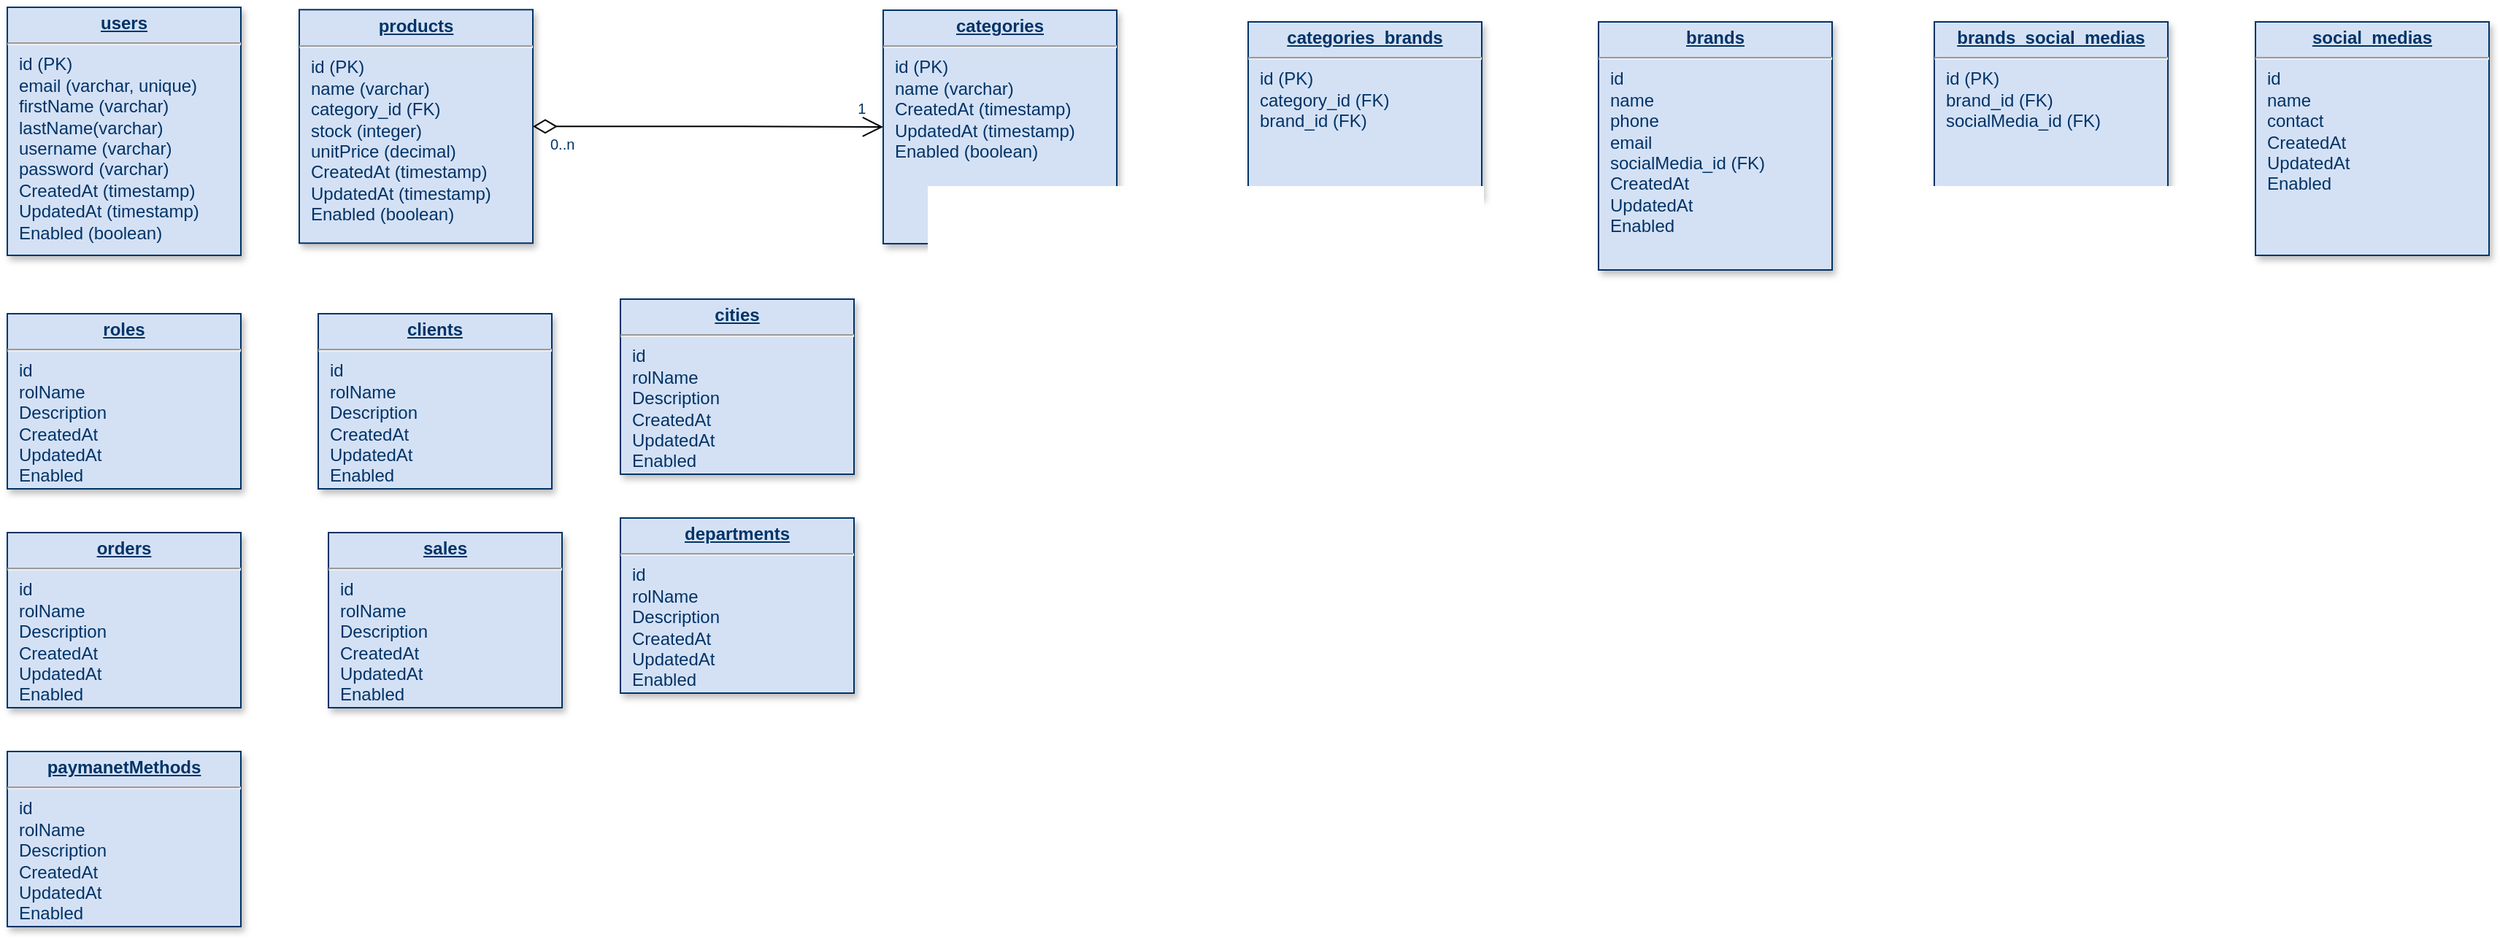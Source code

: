 <mxfile version="13.5.1" type="device" pages="2"><diagram name="Page-1" id="efa7a0a1-bf9b-a30e-e6df-94a7791c09e9"><mxGraphModel dx="1113" dy="691" grid="1" gridSize="10" guides="1" tooltips="1" connect="1" arrows="1" fold="1" page="1" pageScale="1" pageWidth="826" pageHeight="1169" background="#ffffff" math="0" shadow="0"><root><mxCell id="0"/><mxCell id="1" parent="0"/><mxCell id="19" value="&lt;p style=&quot;margin: 0px ; margin-top: 4px ; text-align: center ; text-decoration: underline&quot;&gt;&lt;strong&gt;roles&lt;/strong&gt;&lt;/p&gt;&lt;hr&gt;&lt;p style=&quot;margin: 0px ; margin-left: 8px&quot;&gt;id&lt;br&gt;rolName&lt;/p&gt;&lt;p style=&quot;margin: 0px ; margin-left: 8px&quot;&gt;Description&lt;/p&gt;&lt;p style=&quot;margin: 0px ; margin-left: 8px&quot;&gt;CreatedAt&lt;/p&gt;&lt;p style=&quot;margin: 0px ; margin-left: 8px&quot;&gt;UpdatedAt&lt;/p&gt;&lt;p style=&quot;margin: 0px ; margin-left: 8px&quot;&gt;Enabled&lt;/p&gt;" style="verticalAlign=top;align=left;overflow=fill;fontSize=12;fontFamily=Helvetica;html=1;strokeColor=#003366;shadow=1;fillColor=#D4E1F5;fontColor=#003366" parent="1" vertex="1"><mxGeometry x="40.0" y="230.0" width="160" height="120" as="geometry"/></mxCell><mxCell id="21" value="&lt;p style=&quot;margin: 0px ; margin-top: 4px ; text-align: center ; text-decoration: underline&quot;&gt;&lt;strong&gt;products&lt;/strong&gt;&lt;/p&gt;&lt;hr&gt;&lt;p style=&quot;margin: 0px ; margin-left: 8px&quot;&gt;id (PK)&lt;/p&gt;&lt;p style=&quot;margin: 0px ; margin-left: 8px&quot;&gt;name (varchar)&lt;/p&gt;&lt;p style=&quot;margin: 0px ; margin-left: 8px&quot;&gt;category_id (FK)&lt;/p&gt;&lt;p style=&quot;margin: 0px ; margin-left: 8px&quot;&gt;stock (integer)&lt;/p&gt;&lt;p style=&quot;margin: 0px ; margin-left: 8px&quot;&gt;unitPrice (decimal)&lt;/p&gt;&lt;p style=&quot;margin: 0px ; margin-left: 8px&quot;&gt;CreatedAt (timestamp)&lt;/p&gt;&lt;p style=&quot;margin: 0px ; margin-left: 8px&quot;&gt;UpdatedAt (timestamp)&lt;/p&gt;&lt;p style=&quot;margin: 0px ; margin-left: 8px&quot;&gt;Enabled (boolean)&lt;/p&gt;" style="verticalAlign=top;align=left;overflow=fill;fontSize=12;fontFamily=Helvetica;html=1;strokeColor=#003366;shadow=1;fillColor=#D4E1F5;fontColor=#003366" parent="1" vertex="1"><mxGeometry x="240.0" y="21.64" width="160" height="160" as="geometry"/></mxCell><mxCell id="25" value="&lt;p style=&quot;margin: 0px ; margin-top: 4px ; text-align: center ; text-decoration: underline&quot;&gt;&lt;b&gt;users&lt;/b&gt;&lt;/p&gt;&lt;hr&gt;&lt;p style=&quot;margin: 0px ; margin-left: 8px&quot;&gt;id (PK)&lt;/p&gt;&lt;p style=&quot;margin: 0px ; margin-left: 8px&quot;&gt;email (varchar, unique)&lt;/p&gt;&lt;p style=&quot;margin: 0px ; margin-left: 8px&quot;&gt;firstName (varchar)&lt;/p&gt;&lt;p style=&quot;margin: 0px ; margin-left: 8px&quot;&gt;lastName(varchar)&lt;/p&gt;&lt;p style=&quot;margin: 0px ; margin-left: 8px&quot;&gt;username (varchar)&lt;/p&gt;&lt;p style=&quot;margin: 0px ; margin-left: 8px&quot;&gt;password (varchar)&lt;/p&gt;&lt;p style=&quot;margin: 0px ; margin-left: 8px&quot;&gt;CreatedAt (timestamp)&lt;/p&gt;&lt;p style=&quot;margin: 0px ; margin-left: 8px&quot;&gt;UpdatedAt (timestamp)&lt;/p&gt;&lt;p style=&quot;margin: 0px ; margin-left: 8px&quot;&gt;Enabled (boolean)&lt;/p&gt;" style="verticalAlign=top;align=left;overflow=fill;fontSize=12;fontFamily=Helvetica;html=1;strokeColor=#003366;shadow=1;fillColor=#D4E1F5;fontColor=#003366" parent="1" vertex="1"><mxGeometry x="40" y="20" width="160" height="170" as="geometry"/></mxCell><mxCell id="h_DchYn6iURT7bqpivxC-114" value="&lt;p style=&quot;margin: 0px ; margin-top: 4px ; text-align: center ; text-decoration: underline&quot;&gt;&lt;b&gt;categories&lt;/b&gt;&lt;/p&gt;&lt;hr&gt;&lt;p style=&quot;margin: 0px ; margin-left: 8px&quot;&gt;id (PK)&lt;/p&gt;&lt;p style=&quot;margin: 0px ; margin-left: 8px&quot;&gt;name (varchar)&lt;/p&gt;&lt;p style=&quot;margin: 0px ; margin-left: 8px&quot;&gt;CreatedAt (timestamp)&lt;/p&gt;&lt;p style=&quot;margin: 0px ; margin-left: 8px&quot;&gt;UpdatedAt (timestamp)&lt;/p&gt;&lt;p style=&quot;margin: 0px ; margin-left: 8px&quot;&gt;Enabled (boolean)&lt;/p&gt;" style="verticalAlign=top;align=left;overflow=fill;fontSize=12;fontFamily=Helvetica;html=1;strokeColor=#003366;shadow=1;fillColor=#D4E1F5;fontColor=#003366" vertex="1" parent="1"><mxGeometry x="640" y="22.0" width="160" height="160" as="geometry"/></mxCell><mxCell id="h_DchYn6iURT7bqpivxC-115" value="&lt;p style=&quot;margin: 0px ; margin-top: 4px ; text-align: center ; text-decoration: underline&quot;&gt;&lt;strong&gt;clients&lt;/strong&gt;&lt;/p&gt;&lt;hr&gt;&lt;p style=&quot;margin: 0px ; margin-left: 8px&quot;&gt;id&lt;br&gt;rolName&lt;/p&gt;&lt;p style=&quot;margin: 0px ; margin-left: 8px&quot;&gt;Description&lt;/p&gt;&lt;p style=&quot;margin: 0px ; margin-left: 8px&quot;&gt;CreatedAt&lt;/p&gt;&lt;p style=&quot;margin: 0px ; margin-left: 8px&quot;&gt;UpdatedAt&lt;/p&gt;&lt;p style=&quot;margin: 0px ; margin-left: 8px&quot;&gt;Enabled&lt;/p&gt;" style="verticalAlign=top;align=left;overflow=fill;fontSize=12;fontFamily=Helvetica;html=1;strokeColor=#003366;shadow=1;fillColor=#D4E1F5;fontColor=#003366" vertex="1" parent="1"><mxGeometry x="253.0" y="230.0" width="160" height="120" as="geometry"/></mxCell><mxCell id="h_DchYn6iURT7bqpivxC-116" value="&lt;p style=&quot;margin: 0px ; margin-top: 4px ; text-align: center ; text-decoration: underline&quot;&gt;&lt;strong&gt;cities&lt;/strong&gt;&lt;/p&gt;&lt;hr&gt;&lt;p style=&quot;margin: 0px ; margin-left: 8px&quot;&gt;id&lt;br&gt;rolName&lt;/p&gt;&lt;p style=&quot;margin: 0px ; margin-left: 8px&quot;&gt;Description&lt;/p&gt;&lt;p style=&quot;margin: 0px ; margin-left: 8px&quot;&gt;CreatedAt&lt;/p&gt;&lt;p style=&quot;margin: 0px ; margin-left: 8px&quot;&gt;UpdatedAt&lt;/p&gt;&lt;p style=&quot;margin: 0px ; margin-left: 8px&quot;&gt;Enabled&lt;/p&gt;" style="verticalAlign=top;align=left;overflow=fill;fontSize=12;fontFamily=Helvetica;html=1;strokeColor=#003366;shadow=1;fillColor=#D4E1F5;fontColor=#003366" vertex="1" parent="1"><mxGeometry x="460.0" y="220.0" width="160" height="120" as="geometry"/></mxCell><mxCell id="h_DchYn6iURT7bqpivxC-117" value="&lt;p style=&quot;margin: 0px ; margin-top: 4px ; text-align: center ; text-decoration: underline&quot;&gt;&lt;b&gt;departments&lt;/b&gt;&lt;/p&gt;&lt;hr&gt;&lt;p style=&quot;margin: 0px ; margin-left: 8px&quot;&gt;id&lt;br&gt;rolName&lt;/p&gt;&lt;p style=&quot;margin: 0px ; margin-left: 8px&quot;&gt;Description&lt;/p&gt;&lt;p style=&quot;margin: 0px ; margin-left: 8px&quot;&gt;CreatedAt&lt;/p&gt;&lt;p style=&quot;margin: 0px ; margin-left: 8px&quot;&gt;UpdatedAt&lt;/p&gt;&lt;p style=&quot;margin: 0px ; margin-left: 8px&quot;&gt;Enabled&lt;/p&gt;" style="verticalAlign=top;align=left;overflow=fill;fontSize=12;fontFamily=Helvetica;html=1;strokeColor=#003366;shadow=1;fillColor=#D4E1F5;fontColor=#003366" vertex="1" parent="1"><mxGeometry x="460.0" y="370.0" width="160" height="120" as="geometry"/></mxCell><mxCell id="h_DchYn6iURT7bqpivxC-118" value="&lt;p style=&quot;margin: 0px ; margin-top: 4px ; text-align: center ; text-decoration: underline&quot;&gt;&lt;b&gt;sales&lt;/b&gt;&lt;/p&gt;&lt;hr&gt;&lt;p style=&quot;margin: 0px ; margin-left: 8px&quot;&gt;id&lt;br&gt;rolName&lt;/p&gt;&lt;p style=&quot;margin: 0px ; margin-left: 8px&quot;&gt;Description&lt;/p&gt;&lt;p style=&quot;margin: 0px ; margin-left: 8px&quot;&gt;CreatedAt&lt;/p&gt;&lt;p style=&quot;margin: 0px ; margin-left: 8px&quot;&gt;UpdatedAt&lt;/p&gt;&lt;p style=&quot;margin: 0px ; margin-left: 8px&quot;&gt;Enabled&lt;/p&gt;" style="verticalAlign=top;align=left;overflow=fill;fontSize=12;fontFamily=Helvetica;html=1;strokeColor=#003366;shadow=1;fillColor=#D4E1F5;fontColor=#003366" vertex="1" parent="1"><mxGeometry x="260.0" y="380.0" width="160" height="120" as="geometry"/></mxCell><mxCell id="h_DchYn6iURT7bqpivxC-119" value="&lt;p style=&quot;margin: 0px ; margin-top: 4px ; text-align: center ; text-decoration: underline&quot;&gt;&lt;b&gt;orders&lt;/b&gt;&lt;/p&gt;&lt;hr&gt;&lt;p style=&quot;margin: 0px ; margin-left: 8px&quot;&gt;id&lt;br&gt;rolName&lt;/p&gt;&lt;p style=&quot;margin: 0px ; margin-left: 8px&quot;&gt;Description&lt;/p&gt;&lt;p style=&quot;margin: 0px ; margin-left: 8px&quot;&gt;CreatedAt&lt;/p&gt;&lt;p style=&quot;margin: 0px ; margin-left: 8px&quot;&gt;UpdatedAt&lt;/p&gt;&lt;p style=&quot;margin: 0px ; margin-left: 8px&quot;&gt;Enabled&lt;/p&gt;" style="verticalAlign=top;align=left;overflow=fill;fontSize=12;fontFamily=Helvetica;html=1;strokeColor=#003366;shadow=1;fillColor=#D4E1F5;fontColor=#003366" vertex="1" parent="1"><mxGeometry x="40" y="380" width="160" height="120" as="geometry"/></mxCell><mxCell id="h_DchYn6iURT7bqpivxC-120" value="&lt;p style=&quot;margin: 0px ; margin-top: 4px ; text-align: center ; text-decoration: underline&quot;&gt;&lt;b&gt;paymanetMethods&lt;/b&gt;&lt;/p&gt;&lt;hr&gt;&lt;p style=&quot;margin: 0px ; margin-left: 8px&quot;&gt;id&lt;br&gt;rolName&lt;/p&gt;&lt;p style=&quot;margin: 0px ; margin-left: 8px&quot;&gt;Description&lt;/p&gt;&lt;p style=&quot;margin: 0px ; margin-left: 8px&quot;&gt;CreatedAt&lt;/p&gt;&lt;p style=&quot;margin: 0px ; margin-left: 8px&quot;&gt;UpdatedAt&lt;/p&gt;&lt;p style=&quot;margin: 0px ; margin-left: 8px&quot;&gt;Enabled&lt;/p&gt;" style="verticalAlign=top;align=left;overflow=fill;fontSize=12;fontFamily=Helvetica;html=1;strokeColor=#003366;shadow=1;fillColor=#D4E1F5;fontColor=#003366" vertex="1" parent="1"><mxGeometry x="40.0" y="530.0" width="160" height="120" as="geometry"/></mxCell><mxCell id="h_DchYn6iURT7bqpivxC-121" value="&lt;p style=&quot;margin: 0px ; margin-top: 4px ; text-align: center ; text-decoration: underline&quot;&gt;&lt;b&gt;brands&lt;/b&gt;&lt;/p&gt;&lt;hr&gt;&lt;p style=&quot;margin: 0px ; margin-left: 8px&quot;&gt;id&lt;br&gt;name&lt;/p&gt;&lt;p style=&quot;margin: 0px ; margin-left: 8px&quot;&gt;phone&lt;/p&gt;&lt;p style=&quot;margin: 0px ; margin-left: 8px&quot;&gt;email&lt;/p&gt;&lt;p style=&quot;margin: 0px ; margin-left: 8px&quot;&gt;socialMedia_id (FK)&lt;/p&gt;&lt;p style=&quot;margin: 0px ; margin-left: 8px&quot;&gt;CreatedAt&lt;/p&gt;&lt;p style=&quot;margin: 0px ; margin-left: 8px&quot;&gt;UpdatedAt&lt;/p&gt;&lt;p style=&quot;margin: 0px ; margin-left: 8px&quot;&gt;Enabled&lt;/p&gt;" style="verticalAlign=top;align=left;overflow=fill;fontSize=12;fontFamily=Helvetica;html=1;strokeColor=#003366;shadow=1;fillColor=#D4E1F5;fontColor=#003366" vertex="1" parent="1"><mxGeometry x="1130" y="30" width="160" height="170" as="geometry"/></mxCell><mxCell id="WHTHBK8AzXJyECPE7O9i-25" value="" style="endArrow=open;endSize=12;startArrow=diamondThin;startSize=14;startFill=0;edgeStyle=orthogonalEdgeStyle;entryX=0;entryY=0.5;entryDx=0;entryDy=0;exitX=1;exitY=0.5;exitDx=0;exitDy=0;" edge="1" parent="1" source="21" target="h_DchYn6iURT7bqpivxC-114"><mxGeometry x="620" y="340" as="geometry"><mxPoint x="120" y="160" as="sourcePoint"/><mxPoint x="120" y="285.0" as="targetPoint"/></mxGeometry></mxCell><mxCell id="WHTHBK8AzXJyECPE7O9i-26" value="0..n" style="resizable=0;align=left;verticalAlign=top;labelBackgroundColor=#ffffff;fontSize=10;strokeColor=#003366;shadow=1;fillColor=#D4E1F5;fontColor=#003366" connectable="0" vertex="1" parent="WHTHBK8AzXJyECPE7O9i-25"><mxGeometry x="-1" relative="1" as="geometry"><mxPoint x="10" as="offset"/></mxGeometry></mxCell><mxCell id="WHTHBK8AzXJyECPE7O9i-27" value="1" style="resizable=0;align=right;verticalAlign=top;labelBackgroundColor=#ffffff;fontSize=10;strokeColor=#003366;shadow=1;fillColor=#D4E1F5;fontColor=#003366" connectable="0" vertex="1" parent="WHTHBK8AzXJyECPE7O9i-25"><mxGeometry x="1" relative="1" as="geometry"><mxPoint x="-10.47" y="-25.0" as="offset"/></mxGeometry></mxCell><mxCell id="bCjHQr84OMMMslm1guHn-25" value="&lt;p style=&quot;margin: 0px ; margin-top: 4px ; text-align: center ; text-decoration: underline&quot;&gt;&lt;b&gt;categories_brands&lt;/b&gt;&lt;/p&gt;&lt;hr&gt;&lt;p style=&quot;margin: 0px ; margin-left: 8px&quot;&gt;id (PK)&lt;br&gt;category_id (FK)&lt;/p&gt;&lt;p style=&quot;margin: 0px ; margin-left: 8px&quot;&gt;brand_id (FK)&lt;/p&gt;" style="verticalAlign=top;align=left;overflow=fill;fontSize=12;fontFamily=Helvetica;html=1;strokeColor=#003366;shadow=1;fillColor=#D4E1F5;fontColor=#003366" vertex="1" parent="1"><mxGeometry x="890" y="30.0" width="160" height="120" as="geometry"/></mxCell><mxCell id="bCjHQr84OMMMslm1guHn-26" value="&lt;p style=&quot;margin: 0px ; margin-top: 4px ; text-align: center ; text-decoration: underline&quot;&gt;&lt;b&gt;social_medias&lt;/b&gt;&lt;/p&gt;&lt;hr&gt;&lt;p style=&quot;margin: 0px ; margin-left: 8px&quot;&gt;id&lt;br&gt;name&lt;/p&gt;&lt;p style=&quot;margin: 0px ; margin-left: 8px&quot;&gt;contact&lt;/p&gt;&lt;p style=&quot;margin: 0px ; margin-left: 8px&quot;&gt;CreatedAt&lt;/p&gt;&lt;p style=&quot;margin: 0px ; margin-left: 8px&quot;&gt;UpdatedAt&lt;/p&gt;&lt;p style=&quot;margin: 0px ; margin-left: 8px&quot;&gt;Enabled&lt;/p&gt;" style="verticalAlign=top;align=left;overflow=fill;fontSize=12;fontFamily=Helvetica;html=1;strokeColor=#003366;shadow=1;fillColor=#D4E1F5;fontColor=#003366" vertex="1" parent="1"><mxGeometry x="1580" y="30" width="160" height="160" as="geometry"/></mxCell><mxCell id="MlIzwu5n0SFSkPrDw9UY-25" value="&lt;p style=&quot;margin: 0px ; margin-top: 4px ; text-align: center ; text-decoration: underline&quot;&gt;&lt;b&gt;brands_social_medias&lt;/b&gt;&lt;/p&gt;&lt;hr&gt;&lt;p style=&quot;margin: 0px ; margin-left: 8px&quot;&gt;id (PK)&lt;br&gt;brand_id (FK)&lt;/p&gt;&lt;p style=&quot;margin: 0px ; margin-left: 8px&quot;&gt;socialMedia_id (FK)&lt;/p&gt;" style="verticalAlign=top;align=left;overflow=fill;fontSize=12;fontFamily=Helvetica;html=1;strokeColor=#003366;shadow=1;fillColor=#D4E1F5;fontColor=#003366" vertex="1" parent="1"><mxGeometry x="1360" y="30.0" width="160" height="120" as="geometry"/></mxCell></root></mxGraphModel></diagram><diagram name="Copy of Page-1" id="VbJiIRAaJsAeICxlGUlz"><mxGraphModel dx="946" dy="587" grid="1" gridSize="10" guides="1" tooltips="1" connect="1" arrows="1" fold="1" page="1" pageScale="1" pageWidth="826" pageHeight="1169" background="#ffffff" math="0" shadow="0"><root><mxCell id="dRYgDUYMwZIMhfBpei0s-0"/><mxCell id="dRYgDUYMwZIMhfBpei0s-1" parent="dRYgDUYMwZIMhfBpei0s-0"/><mxCell id="dRYgDUYMwZIMhfBpei0s-2" value="&lt;p style=&quot;margin: 0px ; margin-top: 4px ; text-align: center ; text-decoration: underline&quot;&gt;&lt;strong&gt;Role&lt;/strong&gt;&lt;/p&gt;&lt;hr&gt;&lt;p style=&quot;margin: 0px ; margin-left: 8px&quot;&gt;id&lt;br&gt;rolName&lt;/p&gt;&lt;p style=&quot;margin: 0px ; margin-left: 8px&quot;&gt;Description&lt;/p&gt;&lt;p style=&quot;margin: 0px ; margin-left: 8px&quot;&gt;CreatedAt&lt;/p&gt;&lt;p style=&quot;margin: 0px ; margin-left: 8px&quot;&gt;UpdatedAt&lt;/p&gt;&lt;p style=&quot;margin: 0px ; margin-left: 8px&quot;&gt;Enabled&lt;/p&gt;" style="verticalAlign=top;align=left;overflow=fill;fontSize=12;fontFamily=Helvetica;html=1;strokeColor=#003366;shadow=1;fillColor=#D4E1F5;fontColor=#003366" vertex="1" parent="dRYgDUYMwZIMhfBpei0s-1"><mxGeometry x="333.0" y="91.64" width="160" height="120" as="geometry"/></mxCell><mxCell id="dRYgDUYMwZIMhfBpei0s-3" value="&lt;p style=&quot;margin: 0px; margin-top: 4px; text-align: center; text-decoration: underline;&quot;&gt;&lt;strong&gt;Company&lt;/strong&gt;&lt;/p&gt;&lt;hr /&gt;&lt;p style=&quot;margin: 0px; margin-left: 8px;&quot;&gt;Name&lt;/p&gt;&lt;p style=&quot;margin: 0px; margin-left: 8px;&quot;&gt;Description&lt;/p&gt;&lt;p style=&quot;margin: 0px; margin-left: 8px;&quot;&gt;CreatedAt&lt;/p&gt;&lt;p style=&quot;margin: 0px; margin-left: 8px;&quot;&gt;UpdatedAt&lt;/p&gt;&lt;p style=&quot;margin: 0px; margin-left: 8px;&quot;&gt;Enabled&lt;/p&gt;" style="verticalAlign=top;align=left;overflow=fill;fontSize=12;fontFamily=Helvetica;html=1;strokeColor=#003366;shadow=1;fillColor=#D4E1F5;fontColor=#003366" vertex="1" parent="dRYgDUYMwZIMhfBpei0s-1"><mxGeometry x="310.0" y="302.5" width="160" height="125" as="geometry"/></mxCell><mxCell id="dRYgDUYMwZIMhfBpei0s-4" value="&lt;p style=&quot;margin: 0px ; margin-top: 4px ; text-align: center ; text-decoration: underline&quot;&gt;&lt;strong&gt;products&lt;/strong&gt;&lt;/p&gt;&lt;hr&gt;&lt;p style=&quot;margin: 0px ; margin-left: 8px&quot;&gt;id&lt;/p&gt;&lt;p style=&quot;margin: 0px ; margin-left: 8px&quot;&gt;name&lt;/p&gt;&lt;p style=&quot;margin: 0px ; margin-left: 8px&quot;&gt;category&lt;/p&gt;&lt;p style=&quot;margin: 0px ; margin-left: 8px&quot;&gt;unitPrice&lt;/p&gt;&lt;p style=&quot;margin: 0px ; margin-left: 8px&quot;&gt;ValidUntil&lt;/p&gt;&lt;p style=&quot;margin: 0px ; margin-left: 8px&quot;&gt;CreatedAt&lt;/p&gt;&lt;p style=&quot;margin: 0px ; margin-left: 8px&quot;&gt;UpdatedAt&lt;/p&gt;&lt;p style=&quot;margin: 0px ; margin-left: 8px&quot;&gt;Enabled&lt;/p&gt;" style="verticalAlign=top;align=left;overflow=fill;fontSize=12;fontFamily=Helvetica;html=1;strokeColor=#003366;shadow=1;fillColor=#D4E1F5;fontColor=#003366" vertex="1" parent="dRYgDUYMwZIMhfBpei0s-1"><mxGeometry x="40.0" y="285.0" width="160" height="160" as="geometry"/></mxCell><mxCell id="dRYgDUYMwZIMhfBpei0s-5" value="&lt;p style=&quot;margin: 0px; margin-top: 4px; text-align: center; text-decoration: underline;&quot;&gt;&lt;strong&gt;User&lt;/strong&gt;&lt;/p&gt;&lt;hr /&gt;&lt;p style=&quot;margin: 0px; margin-left: 8px;&quot;&gt;IdUser&lt;/p&gt;&lt;p style=&quot;margin: 0px; margin-left: 8px;&quot;&gt;IdCompany&lt;/p&gt;&lt;p style=&quot;margin: 0px; margin-left: 8px;&quot;&gt;Name&lt;/p&gt;&lt;p style=&quot;margin: 0px; margin-left: 8px;&quot;&gt;LastName&lt;/p&gt;&lt;p style=&quot;margin: 0px; margin-left: 8px;&quot;&gt;Email&lt;/p&gt;&lt;p style=&quot;margin: 0px; margin-left: 8px;&quot;&gt;UserName&lt;/p&gt;&lt;p style=&quot;margin: 0px; margin-left: 8px;&quot;&gt;Password&lt;/p&gt;&lt;p style=&quot;margin: 0px; margin-left: 8px;&quot;&gt;CreatedAt&lt;/p&gt;&lt;p style=&quot;margin: 0px; margin-left: 8px;&quot;&gt;UpdatedAt&lt;/p&gt;&lt;p style=&quot;margin: 0px; margin-left: 8px;&quot;&gt;Enabled&lt;/p&gt;" style="verticalAlign=top;align=left;overflow=fill;fontSize=12;fontFamily=Helvetica;html=1;strokeColor=#003366;shadow=1;fillColor=#D4E1F5;fontColor=#003366" vertex="1" parent="dRYgDUYMwZIMhfBpei0s-1"><mxGeometry x="880.0" y="430" width="160.0" height="180" as="geometry"/></mxCell><mxCell id="dRYgDUYMwZIMhfBpei0s-6" value="&lt;p style=&quot;margin: 0px; margin-top: 4px; text-align: center; text-decoration: underline;&quot;&gt;&lt;strong&gt;UserProjectRole&lt;/strong&gt;&lt;/p&gt;&lt;hr /&gt;&lt;p style=&quot;margin: 0px; margin-left: 8px;&quot;&gt;IdUserProjectRole&lt;/p&gt;&lt;p style=&quot;margin: 0px; margin-left: 8px;&quot;&gt;IdRole&lt;/p&gt;&lt;p style=&quot;margin: 0px; margin-left: 8px;&quot;&gt;IdProject&lt;/p&gt;&lt;p style=&quot;margin: 0px; margin-left: 8px;&quot;&gt;IdUser&lt;/p&gt;" style="verticalAlign=top;align=left;overflow=fill;fontSize=12;fontFamily=Helvetica;html=1;strokeColor=#003366;shadow=1;fillColor=#D4E1F5;fontColor=#003366" vertex="1" parent="dRYgDUYMwZIMhfBpei0s-1"><mxGeometry x="591.08" y="101.64" width="160" height="100" as="geometry"/></mxCell><mxCell id="dRYgDUYMwZIMhfBpei0s-7" value="&lt;p style=&quot;margin: 0px; margin-top: 4px; text-align: center; text-decoration: underline;&quot;&gt;&lt;strong&gt;Client&lt;/strong&gt;&lt;/p&gt;&lt;hr /&gt;&lt;p style=&quot;margin: 0px; margin-left: 8px;&quot;&gt;IdClient&lt;/p&gt;&lt;p style=&quot;margin: 0px; margin-left: 8px;&quot;&gt;IdCompany&lt;/p&gt;&lt;p style=&quot;margin: 0px; margin-left: 8px;&quot;&gt;Name&lt;/p&gt;&lt;p style=&quot;margin: 0px; margin-left: 8px;&quot;&gt;Description&lt;/p&gt;&lt;p style=&quot;margin: 0px; margin-left: 8px;&quot;&gt;CreatedAt&lt;/p&gt;&lt;p style=&quot;margin: 0px; margin-left: 8px;&quot;&gt;UpdatedAt&lt;/p&gt;&lt;p style=&quot;margin: 0px; margin-left: 8px;&quot;&gt;Enabled&lt;/p&gt;" style="verticalAlign=top;align=left;overflow=fill;fontSize=12;fontFamily=Helvetica;html=1;strokeColor=#003366;shadow=1;fillColor=#D4E1F5;fontColor=#003366" vertex="1" parent="dRYgDUYMwZIMhfBpei0s-1"><mxGeometry x="310.0" y="556.96" width="160" height="150" as="geometry"/></mxCell><mxCell id="dRYgDUYMwZIMhfBpei0s-8" value="&lt;p style=&quot;margin: 0px ; margin-top: 4px ; text-align: center ; text-decoration: underline&quot;&gt;&lt;b&gt;users&lt;/b&gt;&lt;/p&gt;&lt;hr&gt;&lt;p style=&quot;margin: 0px ; margin-left: 8px&quot;&gt;id&lt;/p&gt;&lt;p style=&quot;margin: 0px ; margin-left: 8px&quot;&gt;email&lt;/p&gt;&lt;p style=&quot;margin: 0px ; margin-left: 8px&quot;&gt;firstName&lt;/p&gt;&lt;p style=&quot;margin: 0px ; margin-left: 8px&quot;&gt;lastName&lt;/p&gt;&lt;p style=&quot;margin: 0px ; margin-left: 8px&quot;&gt;CreatedAt&lt;/p&gt;&lt;p style=&quot;margin: 0px ; margin-left: 8px&quot;&gt;UpdatedAt&lt;/p&gt;&lt;p style=&quot;margin: 0px ; margin-left: 8px&quot;&gt;Enabled&lt;/p&gt;" style="verticalAlign=top;align=left;overflow=fill;fontSize=12;fontFamily=Helvetica;html=1;strokeColor=#003366;shadow=1;fillColor=#D4E1F5;fontColor=#003366" vertex="1" parent="dRYgDUYMwZIMhfBpei0s-1"><mxGeometry x="40" y="21.64" width="160" height="138.36" as="geometry"/></mxCell><mxCell id="dRYgDUYMwZIMhfBpei0s-9" value="&lt;p style=&quot;margin: 0px; margin-top: 4px; text-align: center; text-decoration: underline;&quot;&gt;&lt;strong&gt;TimeSheet&lt;/strong&gt;&lt;/p&gt;&lt;hr /&gt;&lt;p style=&quot;margin: 0px; margin-left: 8px;&quot;&gt;IdTimeSheet&lt;/p&gt;&lt;p style=&quot;margin: 0px; margin-left: 8px;&quot;&gt;Name&lt;/p&gt;&lt;p style=&quot;margin: 0px; margin-left: 8px;&quot;&gt;Description&lt;/p&gt;&lt;p style=&quot;margin: 0px; margin-left: 8px;&quot;&gt;IdProject&lt;/p&gt;&lt;p style=&quot;margin: 0px; margin-left: 8px;&quot;&gt;CreatedAt&lt;/p&gt;&lt;p style=&quot;margin: 0px; margin-left: 8px;&quot;&gt;UpdatedAt&lt;/p&gt;&lt;p style=&quot;margin: 0px; margin-left: 8px;&quot;&gt;Enabled&lt;/p&gt;&lt;p style=&quot;margin: 0px; margin-left: 8px;&quot;&gt;IdUser&lt;/p&gt;" style="verticalAlign=top;align=left;overflow=fill;fontSize=12;fontFamily=Helvetica;html=1;strokeColor=#003366;shadow=1;fillColor=#D4E1F5;fontColor=#003366" vertex="1" parent="dRYgDUYMwZIMhfBpei0s-1"><mxGeometry x="1170" y="680" width="160" height="170" as="geometry"/></mxCell><mxCell id="dRYgDUYMwZIMhfBpei0s-10" value="&lt;p style=&quot;margin: 0px; margin-top: 4px; text-align: center; text-decoration: underline;&quot;&gt;&lt;strong&gt;TimeSheetHour&lt;/strong&gt;&lt;/p&gt;&lt;hr /&gt;&lt;p style=&quot;margin: 0px; margin-left: 8px;&quot;&gt;IdTimeSheetHour&lt;br /&gt;IdTimeSheet&lt;/p&gt;&lt;p style=&quot;margin: 0px; margin-left: 8px;&quot;&gt;IdUser&lt;/p&gt;&lt;p style=&quot;margin: 0px; margin-left: 8px;&quot;&gt;IdTimeCategory&lt;/p&gt;&lt;p style=&quot;margin: 0px; margin-left: 8px;&quot;&gt;IdTask&lt;/p&gt;&lt;p style=&quot;margin: 0px; margin-left: 8px;&quot;&gt;Quantity&lt;/p&gt;&lt;p style=&quot;margin: 0px; margin-left: 8px;&quot;&gt;Description&lt;/p&gt;&lt;p style=&quot;margin: 0px; margin-left: 8px;&quot;&gt;IdProjectManager&lt;/p&gt;&lt;p style=&quot;margin: 0px; margin-left: 8px;&quot;&gt;CreatedAt&lt;/p&gt;&lt;p style=&quot;margin: 0px; margin-left: 8px;&quot;&gt;UpdatedAt&lt;/p&gt;&lt;p style=&quot;margin: 0px; margin-left: 8px;&quot;&gt;Enabled&lt;/p&gt;" style="verticalAlign=top;align=left;overflow=fill;fontSize=12;fontFamily=Helvetica;html=1;strokeColor=#003366;shadow=1;fillColor=#D4E1F5;fontColor=#003366" vertex="1" parent="dRYgDUYMwZIMhfBpei0s-1"><mxGeometry x="1170" y="420.0" width="160" height="200" as="geometry"/></mxCell><mxCell id="dRYgDUYMwZIMhfBpei0s-11" value="&lt;p style=&quot;margin: 0px; margin-top: 4px; text-align: center; text-decoration: underline;&quot;&gt;&lt;strong&gt;Document&lt;/strong&gt;&lt;/p&gt;&lt;hr /&gt;&lt;p style=&quot;margin: 0px; margin-left: 8px;&quot;&gt;IdDocument&lt;/p&gt;&lt;p style=&quot;margin: 0px; margin-left: 8px;&quot;&gt;Name&lt;/p&gt;&lt;p style=&quot;margin: 0px; margin-left: 8px;&quot;&gt;Description&lt;/p&gt;&lt;p style=&quot;margin: 0px; margin-left: 8px;&quot;&gt;ValidFrom&lt;/p&gt;&lt;p style=&quot;margin: 0px; margin-left: 8px;&quot;&gt;ValidUntil&lt;/p&gt;&lt;p style=&quot;margin: 0px; margin-left: 8px;&quot;&gt;DocumentContents&lt;/p&gt;&lt;p style=&quot;margin: 0px; margin-left: 8px;&quot;&gt;CreatedAt&lt;/p&gt;&lt;p style=&quot;margin: 0px; margin-left: 8px;&quot;&gt;UpdateAt&lt;/p&gt;&lt;p style=&quot;margin: 0px; margin-left: 8px;&quot;&gt;Enabled&lt;/p&gt;" style="verticalAlign=top;align=left;overflow=fill;fontSize=12;fontFamily=Helvetica;html=1;strokeColor=#003366;shadow=1;fillColor=#D4E1F5;fontColor=#003366" vertex="1" parent="dRYgDUYMwZIMhfBpei0s-1"><mxGeometry x="130.0" y="881.16" width="160" height="180" as="geometry"/></mxCell><mxCell id="dRYgDUYMwZIMhfBpei0s-12" value="&lt;p style=&quot;margin: 0px; margin-top: 4px; text-align: center; text-decoration: underline;&quot;&gt;&lt;strong&gt;Project&lt;/strong&gt;&lt;/p&gt;&lt;hr /&gt;&lt;p style=&quot;margin: 0px; margin-left: 8px;&quot;&gt;IdProject&lt;/p&gt;&lt;p style=&quot;margin: 0px; margin-left: 8px;&quot;&gt;IdClient&lt;/p&gt;&lt;p style=&quot;margin: 0px; margin-left: 8px;&quot;&gt;Name&lt;/p&gt;&lt;p style=&quot;margin: 0px; margin-left: 8px;&quot;&gt;Description&lt;/p&gt;&lt;p style=&quot;margin: 0px; margin-left: 8px;&quot;&gt;StartDate&lt;/p&gt;&lt;p style=&quot;margin: 0px; margin-left: 8px;&quot;&gt;EndDate&lt;/p&gt;&lt;p style=&quot;margin: 0px; margin-left: 8px;&quot;&gt;CreatedAt&lt;/p&gt;&lt;p style=&quot;margin: 0px; margin-left: 8px;&quot;&gt;UpdatedAt&lt;/p&gt;&lt;p style=&quot;margin: 0px; margin-left: 8px;&quot;&gt;Enabled&lt;br /&gt;IdProjectManager&lt;/p&gt;" style="verticalAlign=top;align=left;overflow=fill;fontSize=12;fontFamily=Helvetica;html=1;strokeColor=#003366;shadow=1;fillColor=#D4E1F5;fontColor=#003366" vertex="1" parent="dRYgDUYMwZIMhfBpei0s-1"><mxGeometry x="591.08" y="531.96" width="160" height="200" as="geometry"/></mxCell><mxCell id="dRYgDUYMwZIMhfBpei0s-13" value="&lt;p style=&quot;margin: 0px; margin-top: 4px; text-align: center; text-decoration: underline;&quot;&gt;&lt;strong&gt;TimeCategory&lt;/strong&gt;&lt;/p&gt;&lt;hr /&gt;&lt;p style=&quot;margin: 0px; margin-left: 8px;&quot;&gt;IdTimeCategory&lt;/p&gt;&lt;p style=&quot;margin: 0px; margin-left: 8px;&quot;&gt;Name&lt;/p&gt;&lt;p style=&quot;margin: 0px; margin-left: 8px;&quot;&gt;Description&lt;/p&gt;&lt;p style=&quot;margin: 0px; margin-left: 8px;&quot;&gt;CreatedAt&lt;/p&gt;&lt;p style=&quot;margin: 0px; margin-left: 8px;&quot;&gt;UpdatedAt&lt;/p&gt;&lt;p style=&quot;margin: 0px; margin-left: 8px;&quot;&gt;Enabled&lt;/p&gt;" style="verticalAlign=top;align=left;overflow=fill;fontSize=12;fontFamily=Helvetica;html=1;strokeColor=#003366;shadow=1;fillColor=#D4E1F5;fontColor=#003366" vertex="1" parent="dRYgDUYMwZIMhfBpei0s-1"><mxGeometry x="1420.0" y="455.0" width="160" height="130" as="geometry"/></mxCell><mxCell id="dRYgDUYMwZIMhfBpei0s-14" value="&lt;p style=&quot;margin: 0px; margin-top: 4px; text-align: center; text-decoration: underline;&quot;&gt;&lt;strong&gt;TimeSheetCostCenter&lt;/strong&gt;&lt;/p&gt;&lt;hr /&gt;&lt;p style=&quot;margin: 0px; margin-left: 8px;&quot;&gt;IdTimeSheetCostCenter&lt;/p&gt;&lt;p style=&quot;margin: 0px; margin-left: 8px;&quot;&gt;IdTimeSheet&lt;/p&gt;&lt;p style=&quot;margin: 0px; margin-left: 8px;&quot;&gt;IdCostCenter&lt;/p&gt;" style="verticalAlign=top;align=left;overflow=fill;fontSize=12;fontFamily=Helvetica;html=1;strokeColor=#003366;shadow=1;fillColor=#D4E1F5;fontColor=#003366" vertex="1" parent="dRYgDUYMwZIMhfBpei0s-1"><mxGeometry x="1170" y="912.5" width="160" height="95" as="geometry"/></mxCell><mxCell id="dRYgDUYMwZIMhfBpei0s-15" value="&lt;p style=&quot;margin: 0px; margin-top: 4px; text-align: center; text-decoration: underline;&quot;&gt;&lt;strong&gt;CostCenter&lt;/strong&gt;&lt;/p&gt;&lt;hr /&gt;&lt;p style=&quot;margin: 0px; margin-left: 8px;&quot;&gt;IdCostCenter&lt;/p&gt;&lt;p style=&quot;margin: 0px; margin-left: 8px;&quot;&gt;Name&lt;/p&gt;&lt;p style=&quot;margin: 0px; margin-left: 8px;&quot;&gt;Description&lt;/p&gt;&lt;p style=&quot;margin: 0px; margin-left: 8px;&quot;&gt;CreatedAt&lt;/p&gt;&lt;p style=&quot;margin: 0px; margin-left: 8px;&quot;&gt;UpdatedAt&lt;/p&gt;&lt;p style=&quot;margin: 0px; margin-left: 8px;&quot;&gt;Enabled&lt;/p&gt;" style="verticalAlign=top;align=left;overflow=fill;fontSize=12;fontFamily=Helvetica;html=1;strokeColor=#003366;shadow=1;fillColor=#D4E1F5;fontColor=#003366" vertex="1" parent="dRYgDUYMwZIMhfBpei0s-1"><mxGeometry x="940.0" y="890.0" width="160" height="140" as="geometry"/></mxCell><mxCell id="dRYgDUYMwZIMhfBpei0s-16" value="&lt;p style=&quot;margin: 0px; margin-top: 4px; text-align: center; text-decoration: underline;&quot;&gt;&lt;strong&gt;ProjectCostCenter&lt;/strong&gt;&lt;/p&gt;&lt;hr /&gt;&lt;p style=&quot;margin: 0px; margin-left: 8px;&quot;&gt;IdProjectCostCenter&lt;/p&gt;&lt;p style=&quot;margin: 0px; margin-left: 8px;&quot;&gt;IdProject&lt;/p&gt;&lt;p style=&quot;margin: 0px; margin-left: 8px;&quot;&gt;IdCostCenter&lt;/p&gt;" style="verticalAlign=top;align=left;overflow=fill;fontSize=12;fontFamily=Helvetica;html=1;strokeColor=#003366;shadow=1;fillColor=#D4E1F5;fontColor=#003366" vertex="1" parent="dRYgDUYMwZIMhfBpei0s-1"><mxGeometry x="630" y="915.0" width="160" height="90" as="geometry"/></mxCell><mxCell id="dRYgDUYMwZIMhfBpei0s-17" value="&lt;p style=&quot;margin: 0px ; margin-top: 4px ; text-align: center ; text-decoration: underline&quot;&gt;&lt;strong&gt;ProjectDocument&lt;/strong&gt;&lt;/p&gt;&lt;hr&gt;&lt;p style=&quot;margin: 0px ; margin-left: 8px&quot;&gt;IdProjectDocument&lt;/p&gt;&lt;p style=&quot;margin: 0px ; margin-left: 8px&quot;&gt;IdProject&lt;/p&gt;&lt;p style=&quot;margin: 0px ; margin-left: 8px&quot;&gt;IdDocument&lt;/p&gt;" style="verticalAlign=top;align=left;overflow=fill;fontSize=12;fontFamily=Helvetica;html=1;strokeColor=#003366;shadow=1;fillColor=#D4E1F5;fontColor=#003366" vertex="1" parent="dRYgDUYMwZIMhfBpei0s-1"><mxGeometry x="440.0" y="926.16" width="160" height="90" as="geometry"/></mxCell><mxCell id="dRYgDUYMwZIMhfBpei0s-18" value="&lt;p style=&quot;margin: 0px; margin-top: 4px; text-align: center; text-decoration: underline;&quot;&gt;&lt;strong&gt;Tasks&lt;/strong&gt;&lt;/p&gt;&lt;hr /&gt;&lt;p style=&quot;margin: 0px; margin-left: 8px;&quot;&gt;IdTask&lt;/p&gt;&lt;p style=&quot;margin: 0px; margin-left: 8px;&quot;&gt;Name&lt;/p&gt;&lt;p style=&quot;margin: 0px; margin-left: 8px;&quot;&gt;Description&lt;/p&gt;&lt;p style=&quot;margin: 0px; margin-left: 8px;&quot;&gt;Work&lt;/p&gt;&lt;p style=&quot;margin: 0px; margin-left: 8px;&quot;&gt;IdProject&lt;/p&gt;&lt;p style=&quot;margin: 0px; margin-left: 8px;&quot;&gt;StartDate&lt;/p&gt;&lt;p style=&quot;margin: 0px; margin-left: 8px;&quot;&gt;EndDate&lt;/p&gt;&lt;p style=&quot;margin: 0px; margin-left: 8px;&quot;&gt;CreatedAt&lt;/p&gt;&lt;p style=&quot;margin: 0px; margin-left: 8px;&quot;&gt;UpdatedAt&lt;/p&gt;&lt;p style=&quot;margin: 0px; margin-left: 8px;&quot;&gt;Enabled&lt;/p&gt;" style="verticalAlign=top;align=left;overflow=fill;fontSize=12;fontFamily=Helvetica;html=1;strokeColor=#003366;shadow=1;fillColor=#D4E1F5;fontColor=#003366" vertex="1" parent="dRYgDUYMwZIMhfBpei0s-1"><mxGeometry x="1170" y="140.0" width="160" height="190" as="geometry"/></mxCell><mxCell id="dRYgDUYMwZIMhfBpei0s-19" value="" style="endArrow=open;endSize=12;startArrow=diamondThin;startSize=14;startFill=0;edgeStyle=orthogonalEdgeStyle;rounded=0" edge="1" parent="dRYgDUYMwZIMhfBpei0s-1" source="dRYgDUYMwZIMhfBpei0s-6" target="dRYgDUYMwZIMhfBpei0s-5"><mxGeometry x="519.36" y="180" as="geometry"><mxPoint x="519.36" y="180" as="sourcePoint"/><mxPoint x="679.36" y="180" as="targetPoint"/></mxGeometry></mxCell><mxCell id="dRYgDUYMwZIMhfBpei0s-20" value="0..n" style="resizable=0;align=left;verticalAlign=top;labelBackgroundColor=#ffffff;fontSize=10;strokeColor=#003366;shadow=1;fillColor=#D4E1F5;fontColor=#003366" connectable="0" vertex="1" parent="dRYgDUYMwZIMhfBpei0s-19"><mxGeometry x="-1" relative="1" as="geometry"><mxPoint x="8.92" as="offset"/></mxGeometry></mxCell><mxCell id="dRYgDUYMwZIMhfBpei0s-21" value="" style="endArrow=open;endSize=12;startArrow=diamondThin;startSize=14;startFill=0;edgeStyle=orthogonalEdgeStyle;exitX=1;exitY=0.25;rounded=0" edge="1" parent="dRYgDUYMwZIMhfBpei0s-1" source="dRYgDUYMwZIMhfBpei0s-12" target="dRYgDUYMwZIMhfBpei0s-5"><mxGeometry x="769.36" y="450" as="geometry"><mxPoint x="769.36" y="450" as="sourcePoint"/><mxPoint x="929.36" y="450" as="targetPoint"/></mxGeometry></mxCell><mxCell id="dRYgDUYMwZIMhfBpei0s-22" value="0..n" style="resizable=0;align=left;verticalAlign=top;labelBackgroundColor=#ffffff;fontSize=10;strokeColor=#003366;shadow=1;fillColor=#D4E1F5;fontColor=#003366" connectable="0" vertex="1" parent="dRYgDUYMwZIMhfBpei0s-21"><mxGeometry x="-1" relative="1" as="geometry"><mxPoint x="8.92" y="3.04" as="offset"/></mxGeometry></mxCell><mxCell id="dRYgDUYMwZIMhfBpei0s-23" value="1" style="resizable=0;align=right;verticalAlign=top;labelBackgroundColor=#ffffff;fontSize=10;strokeColor=#003366;shadow=1;fillColor=#D4E1F5;fontColor=#003366" connectable="0" vertex="1" parent="dRYgDUYMwZIMhfBpei0s-21"><mxGeometry x="1" relative="1" as="geometry"><mxPoint x="-10" as="offset"/></mxGeometry></mxCell><mxCell id="dRYgDUYMwZIMhfBpei0s-24" value="" style="endArrow=open;endSize=12;startArrow=diamondThin;startSize=14;startFill=0;edgeStyle=orthogonalEdgeStyle" edge="1" parent="dRYgDUYMwZIMhfBpei0s-1" source="dRYgDUYMwZIMhfBpei0s-6" target="dRYgDUYMwZIMhfBpei0s-12"><mxGeometry x="389.36" y="350" as="geometry"><mxPoint x="389.36" y="350" as="sourcePoint"/><mxPoint x="549.36" y="350" as="targetPoint"/></mxGeometry></mxCell><mxCell id="dRYgDUYMwZIMhfBpei0s-25" value="0..n" style="resizable=0;align=left;verticalAlign=top;labelBackgroundColor=#ffffff;fontSize=10;strokeColor=#003366;shadow=1;fillColor=#D4E1F5;fontColor=#003366" connectable="0" vertex="1" parent="dRYgDUYMwZIMhfBpei0s-24"><mxGeometry x="-1" relative="1" as="geometry"><mxPoint x="8.92" as="offset"/></mxGeometry></mxCell><mxCell id="dRYgDUYMwZIMhfBpei0s-26" value="1" style="resizable=0;align=right;verticalAlign=top;labelBackgroundColor=#ffffff;fontSize=10;strokeColor=#003366;shadow=1;fillColor=#D4E1F5;fontColor=#003366" connectable="0" vertex="1" parent="dRYgDUYMwZIMhfBpei0s-24"><mxGeometry x="1" relative="1" as="geometry"><mxPoint x="18.92" y="-21.96" as="offset"/></mxGeometry></mxCell><mxCell id="dRYgDUYMwZIMhfBpei0s-27" value="" style="endArrow=open;endSize=12;startArrow=diamondThin;startSize=14;startFill=0;edgeStyle=orthogonalEdgeStyle;exitX=0;exitY=0.25;rounded=0" edge="1" parent="dRYgDUYMwZIMhfBpei0s-1" source="dRYgDUYMwZIMhfBpei0s-9" target="dRYgDUYMwZIMhfBpei0s-5"><mxGeometry x="1209.36" y="170" as="geometry"><mxPoint x="1209.36" y="170" as="sourcePoint"/><mxPoint x="1369.36" y="170" as="targetPoint"/></mxGeometry></mxCell><mxCell id="dRYgDUYMwZIMhfBpei0s-28" value="0..n" style="resizable=0;align=left;verticalAlign=top;labelBackgroundColor=#ffffff;fontSize=10;strokeColor=#003366;shadow=1;fillColor=#D4E1F5;fontColor=#003366" connectable="0" vertex="1" parent="dRYgDUYMwZIMhfBpei0s-27"><mxGeometry x="-1" relative="1" as="geometry"><mxPoint x="-30" y="7.5" as="offset"/></mxGeometry></mxCell><mxCell id="dRYgDUYMwZIMhfBpei0s-29" value="1" style="resizable=0;align=right;verticalAlign=top;labelBackgroundColor=#ffffff;fontSize=10;strokeColor=#003366;shadow=1;fillColor=#D4E1F5;fontColor=#003366" connectable="0" vertex="1" parent="dRYgDUYMwZIMhfBpei0s-27"><mxGeometry x="1" relative="1" as="geometry"><mxPoint x="20" as="offset"/></mxGeometry></mxCell><mxCell id="dRYgDUYMwZIMhfBpei0s-30" value="" style="endArrow=open;endSize=12;startArrow=diamondThin;startSize=14;startFill=0;edgeStyle=orthogonalEdgeStyle" edge="1" parent="dRYgDUYMwZIMhfBpei0s-1" source="dRYgDUYMwZIMhfBpei0s-10" target="dRYgDUYMwZIMhfBpei0s-9"><mxGeometry x="1269.36" y="180" as="geometry"><mxPoint x="1269.36" y="180" as="sourcePoint"/><mxPoint x="1429.36" y="180" as="targetPoint"/></mxGeometry></mxCell><mxCell id="dRYgDUYMwZIMhfBpei0s-31" value="0..n" style="resizable=0;align=left;verticalAlign=top;labelBackgroundColor=#ffffff;fontSize=10;strokeColor=#003366;shadow=1;fillColor=#D4E1F5;fontColor=#003366" connectable="0" vertex="1" parent="dRYgDUYMwZIMhfBpei0s-30"><mxGeometry x="-1" relative="1" as="geometry"><mxPoint x="10" as="offset"/></mxGeometry></mxCell><mxCell id="dRYgDUYMwZIMhfBpei0s-32" value="1" style="resizable=0;align=right;verticalAlign=top;labelBackgroundColor=#ffffff;fontSize=10;strokeColor=#003366;shadow=1;fillColor=#D4E1F5;fontColor=#003366" connectable="0" vertex="1" parent="dRYgDUYMwZIMhfBpei0s-30"><mxGeometry x="1" relative="1" as="geometry"><mxPoint x="20" y="-20" as="offset"/></mxGeometry></mxCell><mxCell id="dRYgDUYMwZIMhfBpei0s-33" value="" style="endArrow=open;endSize=12;startArrow=diamondThin;startSize=14;startFill=0;edgeStyle=orthogonalEdgeStyle;entryX=0.75;entryY=1" edge="1" parent="dRYgDUYMwZIMhfBpei0s-1" source="dRYgDUYMwZIMhfBpei0s-16" target="dRYgDUYMwZIMhfBpei0s-12"><mxGeometry x="479.36" y="790" as="geometry"><mxPoint x="479.36" y="790" as="sourcePoint"/><mxPoint x="639.36" y="790" as="targetPoint"/></mxGeometry></mxCell><mxCell id="dRYgDUYMwZIMhfBpei0s-34" value="0..n" style="resizable=0;align=left;verticalAlign=top;labelBackgroundColor=#ffffff;fontSize=10;strokeColor=#003366;shadow=1;fillColor=#D4E1F5;fontColor=#003366" connectable="0" vertex="1" parent="dRYgDUYMwZIMhfBpei0s-33"><mxGeometry x="-1" relative="1" as="geometry"><mxPoint x="-30" y="-97.5" as="offset"/></mxGeometry></mxCell><mxCell id="dRYgDUYMwZIMhfBpei0s-35" value="1" style="resizable=0;align=right;verticalAlign=top;labelBackgroundColor=#ffffff;fontSize=10;strokeColor=#003366;shadow=1;fillColor=#D4E1F5;fontColor=#003366" connectable="0" vertex="1" parent="dRYgDUYMwZIMhfBpei0s-33"><mxGeometry x="1" relative="1" as="geometry"><mxPoint x="-11.08" as="offset"/></mxGeometry></mxCell><mxCell id="dRYgDUYMwZIMhfBpei0s-36" value="" style="endArrow=open;endSize=12;startArrow=diamondThin;startSize=14;startFill=0;edgeStyle=orthogonalEdgeStyle" edge="1" parent="dRYgDUYMwZIMhfBpei0s-1" source="dRYgDUYMwZIMhfBpei0s-16" target="dRYgDUYMwZIMhfBpei0s-15"><mxGeometry x="469.36" y="526.16" as="geometry"><mxPoint x="469.36" y="526.16" as="sourcePoint"/><mxPoint x="980" y="1061.16" as="targetPoint"/></mxGeometry></mxCell><mxCell id="dRYgDUYMwZIMhfBpei0s-37" value="0..n" style="resizable=0;align=left;verticalAlign=top;labelBackgroundColor=#ffffff;fontSize=10;strokeColor=#003366;shadow=1;fillColor=#D4E1F5;fontColor=#003366" connectable="0" vertex="1" parent="dRYgDUYMwZIMhfBpei0s-36"><mxGeometry x="-1" relative="1" as="geometry"><mxPoint x="10" as="offset"/></mxGeometry></mxCell><mxCell id="dRYgDUYMwZIMhfBpei0s-38" value="1" style="resizable=0;align=right;verticalAlign=top;labelBackgroundColor=#ffffff;fontSize=10;strokeColor=#003366;shadow=1;fillColor=#D4E1F5;fontColor=#003366" connectable="0" vertex="1" parent="dRYgDUYMwZIMhfBpei0s-36"><mxGeometry x="1" relative="1" as="geometry"><mxPoint x="-10" as="offset"/></mxGeometry></mxCell><mxCell id="dRYgDUYMwZIMhfBpei0s-39" value="" style="endArrow=open;endSize=12;startArrow=diamondThin;startSize=14;startFill=0;edgeStyle=orthogonalEdgeStyle;entryX=0.25;entryY=1;rounded=0" edge="1" parent="dRYgDUYMwZIMhfBpei0s-1" source="dRYgDUYMwZIMhfBpei0s-17" target="dRYgDUYMwZIMhfBpei0s-12"><mxGeometry x="419.36" y="820" as="geometry"><mxPoint x="419.36" y="820" as="sourcePoint"/><mxPoint x="579.36" y="820" as="targetPoint"/></mxGeometry></mxCell><mxCell id="dRYgDUYMwZIMhfBpei0s-40" value="0..n" style="resizable=0;align=left;verticalAlign=top;labelBackgroundColor=#ffffff;fontSize=10;strokeColor=#003366;shadow=1;fillColor=#D4E1F5;fontColor=#003366" connectable="0" vertex="1" parent="dRYgDUYMwZIMhfBpei0s-39"><mxGeometry x="-1" relative="1" as="geometry"><mxPoint x="10" y="-26.16" as="offset"/></mxGeometry></mxCell><mxCell id="dRYgDUYMwZIMhfBpei0s-41" value="1" style="resizable=0;align=right;verticalAlign=top;labelBackgroundColor=#ffffff;fontSize=10;strokeColor=#003366;shadow=1;fillColor=#D4E1F5;fontColor=#003366" connectable="0" vertex="1" parent="dRYgDUYMwZIMhfBpei0s-39"><mxGeometry x="1" relative="1" as="geometry"><mxPoint x="-11.08" as="offset"/></mxGeometry></mxCell><mxCell id="dRYgDUYMwZIMhfBpei0s-42" value="" style="endArrow=open;endSize=12;startArrow=diamondThin;startSize=14;startFill=0;edgeStyle=orthogonalEdgeStyle" edge="1" parent="dRYgDUYMwZIMhfBpei0s-1" source="dRYgDUYMwZIMhfBpei0s-14" target="dRYgDUYMwZIMhfBpei0s-9"><mxGeometry x="1079.36" y="560" as="geometry"><mxPoint x="1079.36" y="560" as="sourcePoint"/><mxPoint x="1239.36" y="560" as="targetPoint"/></mxGeometry></mxCell><mxCell id="dRYgDUYMwZIMhfBpei0s-43" value="0..n" style="resizable=0;align=left;verticalAlign=top;labelBackgroundColor=#ffffff;fontSize=10;strokeColor=#003366;shadow=1;fillColor=#D4E1F5;fontColor=#003366" connectable="0" vertex="1" parent="dRYgDUYMwZIMhfBpei0s-42"><mxGeometry x="-1" relative="1" as="geometry"><mxPoint x="10.0" y="-22.5" as="offset"/></mxGeometry></mxCell><mxCell id="dRYgDUYMwZIMhfBpei0s-44" value="1" style="resizable=0;align=right;verticalAlign=top;labelBackgroundColor=#ffffff;fontSize=10;strokeColor=#003366;shadow=1;fillColor=#D4E1F5;fontColor=#003366" connectable="0" vertex="1" parent="dRYgDUYMwZIMhfBpei0s-42"><mxGeometry x="1" relative="1" as="geometry"><mxPoint x="20" as="offset"/></mxGeometry></mxCell><mxCell id="dRYgDUYMwZIMhfBpei0s-45" value="" style="endArrow=open;endSize=12;startArrow=diamondThin;startSize=14;startFill=0;edgeStyle=orthogonalEdgeStyle" edge="1" parent="dRYgDUYMwZIMhfBpei0s-1" source="dRYgDUYMwZIMhfBpei0s-10" target="dRYgDUYMwZIMhfBpei0s-13"><mxGeometry x="1309.36" y="540" as="geometry"><mxPoint x="1309.36" y="540" as="sourcePoint"/><mxPoint x="1469.36" y="540" as="targetPoint"/></mxGeometry></mxCell><mxCell id="dRYgDUYMwZIMhfBpei0s-46" value="0..n" style="resizable=0;align=left;verticalAlign=top;labelBackgroundColor=#ffffff;fontSize=10;strokeColor=#003366;shadow=1;fillColor=#D4E1F5;fontColor=#003366" connectable="0" vertex="1" parent="dRYgDUYMwZIMhfBpei0s-45"><mxGeometry x="-1" relative="1" as="geometry"><mxPoint x="10" as="offset"/></mxGeometry></mxCell><mxCell id="dRYgDUYMwZIMhfBpei0s-47" value="1" style="resizable=0;align=right;verticalAlign=top;labelBackgroundColor=#ffffff;fontSize=10;strokeColor=#003366;shadow=1;fillColor=#D4E1F5;fontColor=#003366" connectable="0" vertex="1" parent="dRYgDUYMwZIMhfBpei0s-45"><mxGeometry x="1" relative="1" as="geometry"><mxPoint x="-10" as="offset"/></mxGeometry></mxCell><mxCell id="dRYgDUYMwZIMhfBpei0s-48" value="" style="endArrow=open;endSize=12;startArrow=diamondThin;startSize=14;startFill=0;edgeStyle=orthogonalEdgeStyle" edge="1" parent="dRYgDUYMwZIMhfBpei0s-1" source="dRYgDUYMwZIMhfBpei0s-10" target="dRYgDUYMwZIMhfBpei0s-18"><mxGeometry x="1119.36" y="540" as="geometry"><mxPoint x="1119.36" y="540" as="sourcePoint"/><mxPoint x="1279.36" y="540" as="targetPoint"/></mxGeometry></mxCell><mxCell id="dRYgDUYMwZIMhfBpei0s-49" value="0..n" style="resizable=0;align=left;verticalAlign=top;labelBackgroundColor=#ffffff;fontSize=10;strokeColor=#003366;shadow=1;fillColor=#D4E1F5;fontColor=#003366" connectable="0" vertex="1" parent="dRYgDUYMwZIMhfBpei0s-48"><mxGeometry x="-1" relative="1" as="geometry"><mxPoint x="10" y="-20" as="offset"/></mxGeometry></mxCell><mxCell id="dRYgDUYMwZIMhfBpei0s-50" value="1" style="resizable=0;align=right;verticalAlign=top;labelBackgroundColor=#ffffff;fontSize=10;strokeColor=#003366;shadow=1;fillColor=#D4E1F5;fontColor=#003366" connectable="0" vertex="1" parent="dRYgDUYMwZIMhfBpei0s-48"><mxGeometry x="1" relative="1" as="geometry"><mxPoint x="20" as="offset"/></mxGeometry></mxCell><mxCell id="dRYgDUYMwZIMhfBpei0s-51" value="" style="endArrow=open;endSize=12;startArrow=diamondThin;startSize=14;startFill=0;edgeStyle=orthogonalEdgeStyle" edge="1" parent="dRYgDUYMwZIMhfBpei0s-1" source="dRYgDUYMwZIMhfBpei0s-10" target="dRYgDUYMwZIMhfBpei0s-5"><mxGeometry x="1389.36" y="130" as="geometry"><mxPoint x="1389.36" y="130" as="sourcePoint"/><mxPoint x="1549.36" y="130" as="targetPoint"/></mxGeometry></mxCell><mxCell id="dRYgDUYMwZIMhfBpei0s-52" value="0..n" style="resizable=0;align=left;verticalAlign=top;labelBackgroundColor=#ffffff;fontSize=10;strokeColor=#003366;shadow=1;fillColor=#D4E1F5;fontColor=#003366" connectable="0" vertex="1" parent="dRYgDUYMwZIMhfBpei0s-51"><mxGeometry x="-1" relative="1" as="geometry"><mxPoint x="-30" as="offset"/></mxGeometry></mxCell><mxCell id="dRYgDUYMwZIMhfBpei0s-53" value="1" style="resizable=0;align=right;verticalAlign=top;labelBackgroundColor=#ffffff;fontSize=10;strokeColor=#003366;shadow=1;fillColor=#D4E1F5;fontColor=#003366" connectable="0" vertex="1" parent="dRYgDUYMwZIMhfBpei0s-51"><mxGeometry x="1" relative="1" as="geometry"><mxPoint x="20" y="2.728e-13" as="offset"/></mxGeometry></mxCell><mxCell id="dRYgDUYMwZIMhfBpei0s-54" value="" style="endArrow=open;endSize=12;startArrow=diamondThin;startSize=14;startFill=0;edgeStyle=orthogonalEdgeStyle" edge="1" parent="dRYgDUYMwZIMhfBpei0s-1" source="dRYgDUYMwZIMhfBpei0s-3" target="dRYgDUYMwZIMhfBpei0s-7"><mxGeometry x="519.36" y="200" as="geometry"><mxPoint x="519.36" y="200" as="sourcePoint"/><mxPoint x="679.36" y="200" as="targetPoint"/></mxGeometry></mxCell><mxCell id="dRYgDUYMwZIMhfBpei0s-55" value="0..n" style="resizable=0;align=left;verticalAlign=top;labelBackgroundColor=#ffffff;fontSize=10;strokeColor=#003366;shadow=1;fillColor=#D4E1F5;fontColor=#003366" connectable="0" vertex="1" parent="dRYgDUYMwZIMhfBpei0s-54"><mxGeometry x="-1" relative="1" as="geometry"><mxPoint x="-40" as="offset"/></mxGeometry></mxCell><mxCell id="dRYgDUYMwZIMhfBpei0s-56" value="1" style="resizable=0;align=right;verticalAlign=top;labelBackgroundColor=#ffffff;fontSize=10;strokeColor=#003366;shadow=1;fillColor=#D4E1F5;fontColor=#003366" connectable="0" vertex="1" parent="dRYgDUYMwZIMhfBpei0s-54"><mxGeometry x="1" relative="1" as="geometry"><mxPoint x="20.0" y="-25.0" as="offset"/></mxGeometry></mxCell><mxCell id="dRYgDUYMwZIMhfBpei0s-57" value="" style="endArrow=open;endSize=12;startArrow=diamondThin;startSize=14;startFill=0;edgeStyle=orthogonalEdgeStyle" edge="1" parent="dRYgDUYMwZIMhfBpei0s-1" source="dRYgDUYMwZIMhfBpei0s-8" target="dRYgDUYMwZIMhfBpei0s-4"><mxGeometry x="620" y="340" as="geometry"><mxPoint x="620" y="340" as="sourcePoint"/><mxPoint x="780" y="340" as="targetPoint"/></mxGeometry></mxCell><mxCell id="dRYgDUYMwZIMhfBpei0s-58" value="0..n" style="resizable=0;align=left;verticalAlign=top;labelBackgroundColor=#ffffff;fontSize=10;strokeColor=#003366;shadow=1;fillColor=#D4E1F5;fontColor=#003366" connectable="0" vertex="1" parent="dRYgDUYMwZIMhfBpei0s-57"><mxGeometry x="-1" relative="1" as="geometry"><mxPoint x="10" as="offset"/></mxGeometry></mxCell><mxCell id="dRYgDUYMwZIMhfBpei0s-59" value="1" style="resizable=0;align=right;verticalAlign=top;labelBackgroundColor=#ffffff;fontSize=10;strokeColor=#003366;shadow=1;fillColor=#D4E1F5;fontColor=#003366" connectable="0" vertex="1" parent="dRYgDUYMwZIMhfBpei0s-57"><mxGeometry x="1" relative="1" as="geometry"><mxPoint x="20" y="-25.0" as="offset"/></mxGeometry></mxCell><mxCell id="dRYgDUYMwZIMhfBpei0s-60" value="" style="endArrow=open;endSize=12;startArrow=diamondThin;startSize=14;startFill=0;edgeStyle=orthogonalEdgeStyle" edge="1" parent="dRYgDUYMwZIMhfBpei0s-1" source="dRYgDUYMwZIMhfBpei0s-12" target="dRYgDUYMwZIMhfBpei0s-7"><mxGeometry x="369.36" y="360" as="geometry"><mxPoint x="369.36" y="360" as="sourcePoint"/><mxPoint x="529.36" y="360" as="targetPoint"/><Array as="points"/></mxGeometry></mxCell><mxCell id="dRYgDUYMwZIMhfBpei0s-61" value="0..n" style="resizable=0;align=left;verticalAlign=top;labelBackgroundColor=#ffffff;fontSize=10;strokeColor=#003366;shadow=1;fillColor=#D4E1F5;fontColor=#003366" connectable="0" vertex="1" parent="dRYgDUYMwZIMhfBpei0s-60"><mxGeometry x="-1" relative="1" as="geometry"><mxPoint x="-31.08" as="offset"/></mxGeometry></mxCell><mxCell id="dRYgDUYMwZIMhfBpei0s-62" value="1" style="resizable=0;align=right;verticalAlign=top;labelBackgroundColor=#ffffff;fontSize=10;strokeColor=#003366;shadow=1;fillColor=#D4E1F5;fontColor=#003366" connectable="0" vertex="1" parent="dRYgDUYMwZIMhfBpei0s-60"><mxGeometry x="1" relative="1" as="geometry"><mxPoint x="20.0" y="1.895e-13" as="offset"/></mxGeometry></mxCell><mxCell id="dRYgDUYMwZIMhfBpei0s-63" value="Use" style="endArrow=open;endSize=12;dashed=1" edge="1" parent="dRYgDUYMwZIMhfBpei0s-1" source="dRYgDUYMwZIMhfBpei0s-6" target="dRYgDUYMwZIMhfBpei0s-2"><mxGeometry x="430" y="50" as="geometry"><mxPoint x="430" y="50" as="sourcePoint"/><mxPoint x="590" y="50" as="targetPoint"/></mxGeometry></mxCell><mxCell id="dRYgDUYMwZIMhfBpei0s-64" value="1" style="endArrow=open;endSize=12;startArrow=diamondThin;startSize=14;startFill=1;edgeStyle=orthogonalEdgeStyle;align=left;verticalAlign=bottom;" edge="1" parent="dRYgDUYMwZIMhfBpei0s-1" source="dRYgDUYMwZIMhfBpei0s-4" target="dRYgDUYMwZIMhfBpei0s-3"><mxGeometry x="-0.818" y="5.0" relative="1" as="geometry"><mxPoint x="80" y="510" as="sourcePoint"/><mxPoint x="240" y="510" as="targetPoint"/><mxPoint as="offset"/></mxGeometry></mxCell><mxCell id="dRYgDUYMwZIMhfBpei0s-65" value="" style="endArrow=none;edgeStyle=orthogonalEdgeStyle;" edge="1" parent="dRYgDUYMwZIMhfBpei0s-1" source="dRYgDUYMwZIMhfBpei0s-11" target="dRYgDUYMwZIMhfBpei0s-17"><mxGeometry x="190" y="950" as="geometry"><mxPoint x="190" y="950" as="sourcePoint"/><mxPoint x="350" y="950" as="targetPoint"/></mxGeometry></mxCell><mxCell id="dRYgDUYMwZIMhfBpei0s-66" value="parent" style="resizable=0;align=left;verticalAlign=bottom;labelBackgroundColor=#ffffff;fontSize=10;strokeColor=#003366;shadow=1;fillColor=#D4E1F5;fontColor=#003366" connectable="0" vertex="1" parent="dRYgDUYMwZIMhfBpei0s-65"><mxGeometry x="-1" relative="1" as="geometry"><mxPoint x="10" y="-10" as="offset"/></mxGeometry></mxCell><mxCell id="dRYgDUYMwZIMhfBpei0s-67" value="child" style="resizable=0;align=right;verticalAlign=bottom;labelBackgroundColor=#ffffff;fontSize=10;strokeColor=#003366;shadow=1;fillColor=#D4E1F5;fontColor=#003366" connectable="0" vertex="1" parent="dRYgDUYMwZIMhfBpei0s-65"><mxGeometry x="1" relative="1" as="geometry"><mxPoint x="-10" y="23.84" as="offset"/></mxGeometry></mxCell><mxCell id="dRYgDUYMwZIMhfBpei0s-68" value="" style="endArrow=none;edgeStyle=orthogonalEdgeStyle;" edge="1" parent="dRYgDUYMwZIMhfBpei0s-1" source="dRYgDUYMwZIMhfBpei0s-15" target="dRYgDUYMwZIMhfBpei0s-14"><mxGeometry x="910" y="972.5" as="geometry"><mxPoint x="910" y="972.5" as="sourcePoint"/><mxPoint x="1070" y="972.5" as="targetPoint"/></mxGeometry></mxCell><mxCell id="dRYgDUYMwZIMhfBpei0s-69" value="parent" style="resizable=0;align=left;verticalAlign=bottom;labelBackgroundColor=#ffffff;fontSize=10;strokeColor=#003366;shadow=1;fillColor=#D4E1F5;fontColor=#003366" connectable="0" vertex="1" parent="dRYgDUYMwZIMhfBpei0s-68"><mxGeometry x="-1" relative="1" as="geometry"><mxPoint x="10" as="offset"/></mxGeometry></mxCell><mxCell id="dRYgDUYMwZIMhfBpei0s-70" value="child" style="resizable=0;align=right;verticalAlign=bottom;labelBackgroundColor=#ffffff;fontSize=10;strokeColor=#003366;shadow=1;fillColor=#D4E1F5;fontColor=#003366" connectable="0" vertex="1" parent="dRYgDUYMwZIMhfBpei0s-68"><mxGeometry x="1" relative="1" as="geometry"><mxPoint x="-10" y="25" as="offset"/></mxGeometry></mxCell><mxCell id="dRYgDUYMwZIMhfBpei0s-71" value="" style="endArrow=block;endFill=1;edgeStyle=orthogonalEdgeStyle;align=left;verticalAlign=top;entryX=1;entryY=0.75;exitX=0;exitY=0.75;rounded=0" edge="1" parent="dRYgDUYMwZIMhfBpei0s-1" source="dRYgDUYMwZIMhfBpei0s-9" target="dRYgDUYMwZIMhfBpei0s-12"><mxGeometry x="-1" relative="1" as="geometry"><mxPoint x="910" y="840" as="sourcePoint"/><mxPoint x="1070" y="840" as="targetPoint"/><Array as="points"><mxPoint x="910" y="808"/><mxPoint x="910" y="682"/></Array></mxGeometry></mxCell><mxCell id="dRYgDUYMwZIMhfBpei0s-72" value="1" style="resizable=0;align=left;verticalAlign=bottom;labelBackgroundColor=#ffffff;fontSize=10" connectable="0" vertex="1" parent="dRYgDUYMwZIMhfBpei0s-71"><mxGeometry x="-1" relative="1" as="geometry"><mxPoint x="-20.0" y="2.5" as="offset"/></mxGeometry></mxCell></root></mxGraphModel></diagram></mxfile>